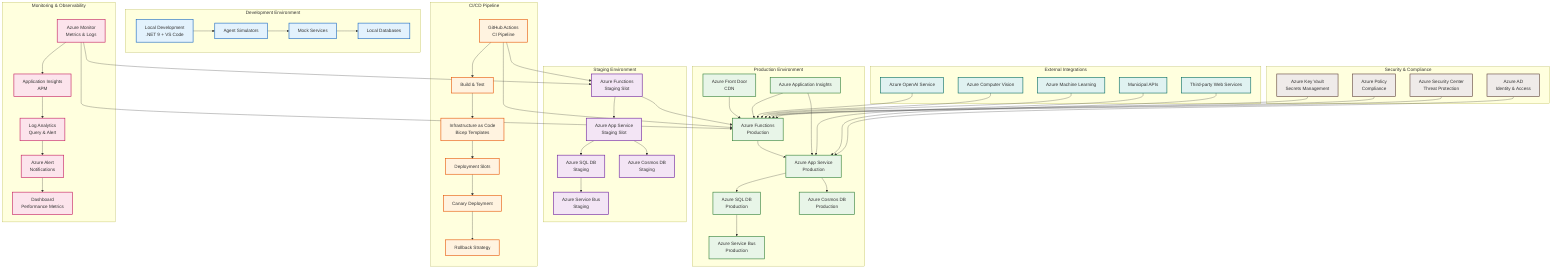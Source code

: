 graph TB
    subgraph "Development Environment"
        DEV1[Local Development<br/>.NET 9 + VS Code]
        DEV2[Agent Simulators]
        DEV3[Mock Services]
        DEV4[Local Databases]

        DEV1 --> DEV2
        DEV2 --> DEV3
        DEV3 --> DEV4
    end

    subgraph "Staging Environment"
        STAGE1[Azure Functions<br/>Staging Slot]
        STAGE2[Azure App Service<br/>Staging Slot]
        STAGE3[Azure SQL DB<br/>Staging]
        STAGE4[Azure Cosmos DB<br/>Staging]
        STAGE5[Azure Service Bus<br/>Staging]

        STAGE1 --> STAGE2
        STAGE2 --> STAGE3
        STAGE2 --> STAGE4
        STAGE3 --> STAGE5
    end

    subgraph "Production Environment"
        PROD1[Azure Functions<br/>Production]
        PROD2[Azure App Service<br/>Production]
        PROD3[Azure SQL DB<br/>Production]
        PROD4[Azure Cosmos DB<br/>Production]
        PROD5[Azure Service Bus<br/>Production]
        PROD6[Azure Front Door<br/>CDN]
        PROD7[Azure Application Insights]

        PROD1 --> PROD2
        PROD2 --> PROD3
        PROD2 --> PROD4
        PROD3 --> PROD5
        PROD6 --> PROD1
        PROD7 --> PROD1
        PROD7 --> PROD2
    end

    subgraph "CI/CD Pipeline"
        CI1[GitHub Actions<br/>CI Pipeline]
        CI2[Build & Test]
        CI3[Infrastructure as Code<br/>Bicep Templates]
        CI4[Deployment Slots]
        CI5[Canary Deployment]
        CI6[Rollback Strategy]

        CI1 --> CI2
        CI2 --> CI3
        CI3 --> CI4
        CI4 --> CI5
        CI5 --> CI6
    end

    subgraph "Monitoring & Observability"
        MON1[Azure Monitor<br/>Metrics & Logs]
        MON2[Application Insights<br/>APM]
        MON3[Log Analytics<br/>Query & Alert]
        MON4[Azure Alert<br/>Notifications]
        MON5[Dashboard<br/>Performance Metrics]

        MON1 --> MON2
        MON2 --> MON3
        MON3 --> MON4
        MON4 --> MON5
    end

    subgraph "External Integrations"
        EXT1[Azure OpenAI Service]
        EXT2[Azure Computer Vision]
        EXT3[Azure Machine Learning]
        EXT4[Municipal APIs]
        EXT5[Third-party Web Services]

        EXT1 --> PROD1
        EXT2 --> PROD1
        EXT3 --> PROD1
        EXT4 --> PROD2
        EXT5 --> PROD2
    end

    subgraph "Security & Compliance"
        SEC1[Azure Key Vault<br/>Secrets Management]
        SEC2[Azure AD<br/>Identity & Access]
        SEC3[Azure Policy<br/>Compliance]
        SEC4[Azure Security Center<br/>Threat Protection]

        SEC1 --> PROD1
        SEC2 --> PROD2
        SEC3 --> PROD1
        SEC4 --> PROD1
    end

    CI1 --> STAGE1
    CI1 --> PROD1
    STAGE1 --> PROD1
    MON1 --> PROD1
    MON1 --> STAGE1

    classDef development fill:#e3f2fd,stroke:#1565c0,stroke-width:2px
    classDef staging fill:#f3e5f5,stroke:#6a1b9a,stroke-width:2px
    classDef production fill:#e8f5e8,stroke:#2e7d32,stroke-width:2px
    classDef cicd fill:#fff3e0,stroke:#e65100,stroke-width:2px
    classDef monitoring fill:#fce4ec,stroke:#c2185b,stroke-width:2px
    classDef external fill:#e0f2f1,stroke:#00695c,stroke-width:2px
    classDef security fill:#efebe9,stroke:#5d4037,stroke-width:2px

    class DEV1,DEV2,DEV3,DEV4 development
    class STAGE1,STAGE2,STAGE3,STAGE4,STAGE5 staging
    class PROD1,PROD2,PROD3,PROD4,PROD5,PROD6,PROD7 production
    class CI1,CI2,CI3,CI4,CI5,CI6 cicd
    class MON1,MON2,MON3,MON4,MON5 monitoring
    class EXT1,EXT2,EXT3,EXT4,EXT5 external
    class SEC1,SEC2,SEC3,SEC4 security